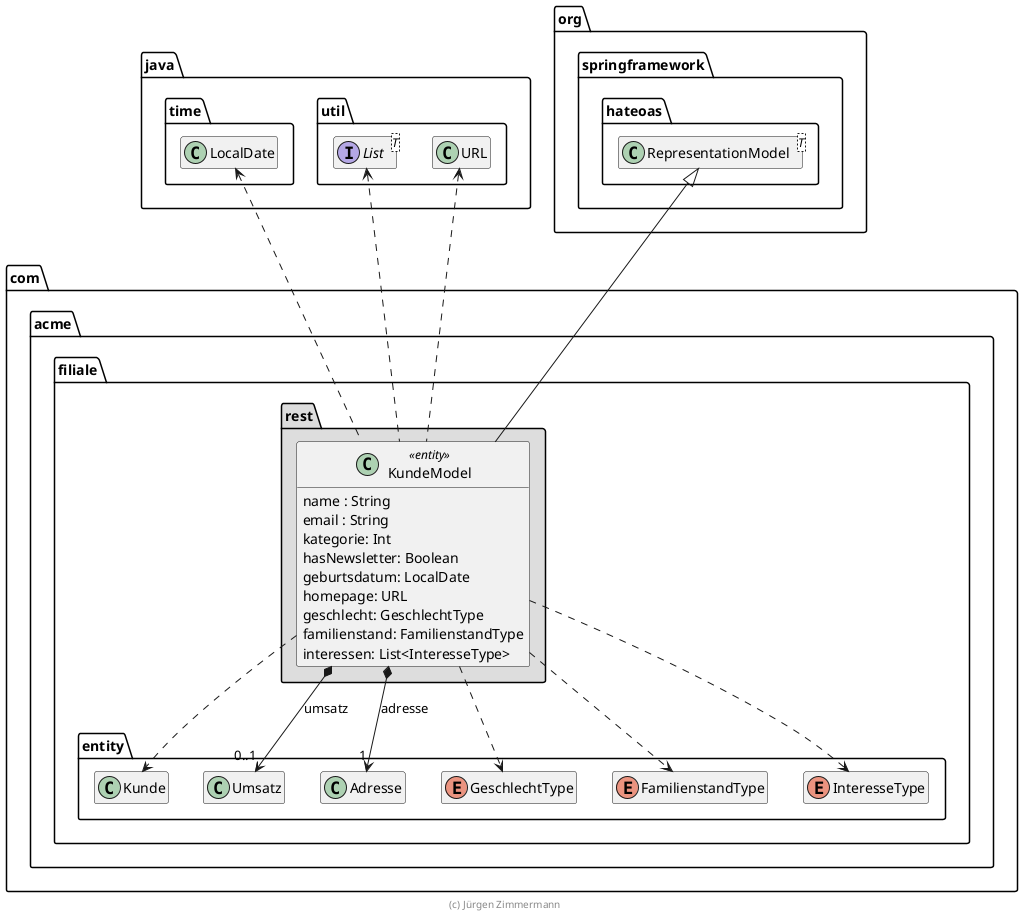 ' Copyright (C) 2019 - present Juergen Zimmermann, Hochschule Karlsruhe
'
' This program is free software: you can redistribute it and/or modify
' it under the terms of the GNU General Public License as published by
' the Free Software Foundation, either version 3 of the License, or
' (at your option) any later version.
'
' This program is distributed in the hope that it will be useful,
' but WITHOUT ANY WARRANTY; without even the implied warranty of
' MERCHANTABILITY or FITNESS FOR A PARTICULAR PURPOSE.  See the
' GNU General Public License for more details.
'
' You should have received a copy of the GNU General Public License
' along with this program.  If not, see <https://www.gnu.org/licenses/>.
@startuml Kunde

skinparam classAttributeIconSize 0
' skinparam monochrome true

package java {
    package util {
        interface List<T>
        class URL
    }

    package time {
        class LocalDate

        LocalDate .right[hidden].> List
    }
}

package org.springframework.hateoas {
    class RepresentationModel<T>

    URL .right[hidden].> RepresentationModel
}

package com.acme.filiale {
    package entity {
        class Kunde
        class Umsatz
        class Adresse
        enum GeschlechtType
        enum FamilienstandType
        enum InteresseType
    }

    package rest #DDDDDD {
        class KundeModel << entity >> {
            name : String
            email : String
            kategorie: Int
            hasNewsletter: Boolean
            geburtsdatum: LocalDate
            homepage: URL
            geschlecht: GeschlechtType
            familienstand: FamilienstandType
            interessen: List<InteresseType>
        }

        KundeModel *--> "0..1" Umsatz : umsatz
        KundeModel *--> "1" Adresse : adresse
        KundeModel ..> GeschlechtType
        KundeModel ..> FamilienstandType
        KundeModel ..> InteresseType
        KundeModel -up-|> RepresentationModel

        KundeModel ..> Kunde

        KundeModel .up.> URL
        KundeModel .up.> LocalDate
        KundeModel .up.> List
    }
}

hide empty members

footer (c) Jürgen Zimmermann

@enduml
